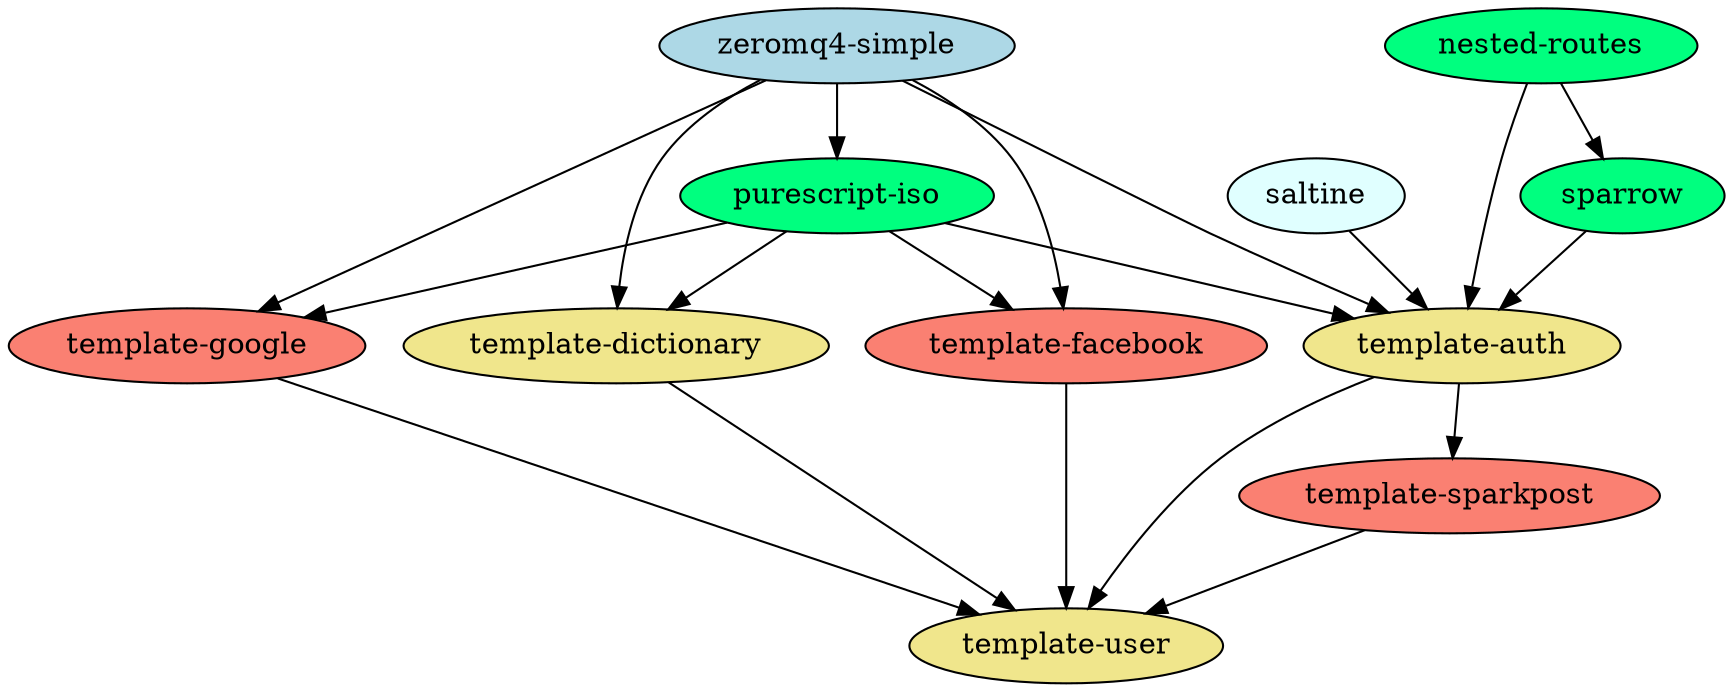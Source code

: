 /* Key:
light blue: forked
blue:       extended
orange:     foreign bindings
red:        semantic bindings
green:      independent
yellow:     generic
white:      primary
purple:     site
*/

digraph backend {
  // "purescript-email-validate" [fillcolor = lightcyan, style = filled];
  // "purescript-thermite" [fillcolor = lightcyan, style = filled];
  // "purescript-material-ui" [fillcolor = coral, style = filled];
  // "purescript-uri-extra" [fillcolor = lightblue, style = filled];
  // "purescript-dom-extra" [fillcolor = lightblue, style = filled];
  // "purescript-haskell-iso" [fillcolor = lightblue, style = filled];
  // "purescript-sparrow-queue" [fillcolor = springgreen, style = filled];
  // "purescript-material-ui-accessories" [fillcolor = khaki, style = filled];
  // "purescript-material-ui-form" [fillcolor = khaki, style = filled];
  // "purescript-material-ui-dialog" [fillcolor = khaki, style = filled];
  // "localcooking-blog/frontend" [fillcolor = orchid, style = filled];
  // "localcooking-admin/frontend" [fillcolor = orchid, style = filled];
  // "localcooking-content/frontend" [fillcolor = orchid, style = filled];
  // "localcooking-mitch/frontend" [fillcolor = orchid, style = filled];
  // "localcooking-chef/frontend" [fillcolor = orchid, style = filled];
  // "localcooking-farm/frontend" [fillcolor = orchid, style = filled];
  // "localcooking-restaurant/frontend" [fillcolor = orchid, style = filled];
  // Forked
  "saltine" [fillcolor = lightcyan, style = filled];

  // Extended
  "zeromq4-simple" [fillcolor = lightblue, style = filled];
  
  // Independent
  "purescript-iso" [fillcolor = springgreen, style = filled];
  "nested-routes" [fillcolor = springgreen, style = filled];
  "sparrow" [fillcolor = springgreen, style = filled];

  // Semantic Bindings
  "template-facebook" [fillcolor = salmon, style = filled];
  "template-google" [fillcolor = salmon, style = filled];
  "template-sparkpost" [fillcolor = salmon, style = filled];
  
  // Generic
  "template-dictionary" [fillcolor = khaki, style = filled];
  "template-auth" [fillcolor = khaki, style = filled];
  "template-user" [fillcolor = khaki, style = filled];


  // * Arrows

  // Forked
  "saltine" -> "template-auth";

  // Extended
  "zeromq4-simple" -> "template-dictionary";
  "zeromq4-simple" -> "template-facebook";
  "zeromq4-simple" -> "template-google";
  "zeromq4-simple" -> "template-auth";
  "zeromq4-simple" -> "purescript-iso";

  // Independent
  "purescript-iso" -> "template-dictionary";
  "purescript-iso" -> "template-facebook";
  "purescript-iso" -> "template-google";
  "purescript-iso" -> "template-auth";
  "nested-routes" -> "sparrow";
  "nested-routes" -> "template-auth";
  "sparrow" -> "template-auth";

  // Semantic Bindings
  "template-facebook" -> "template-user";
  "template-google" -> "template-user";
  "template-sparkpost" -> "template-user";

  // Generic
  "template-dictionary" -> "template-user";
  "template-auth" -> "template-sparkpost";
  "template-auth" -> "template-user";
}
